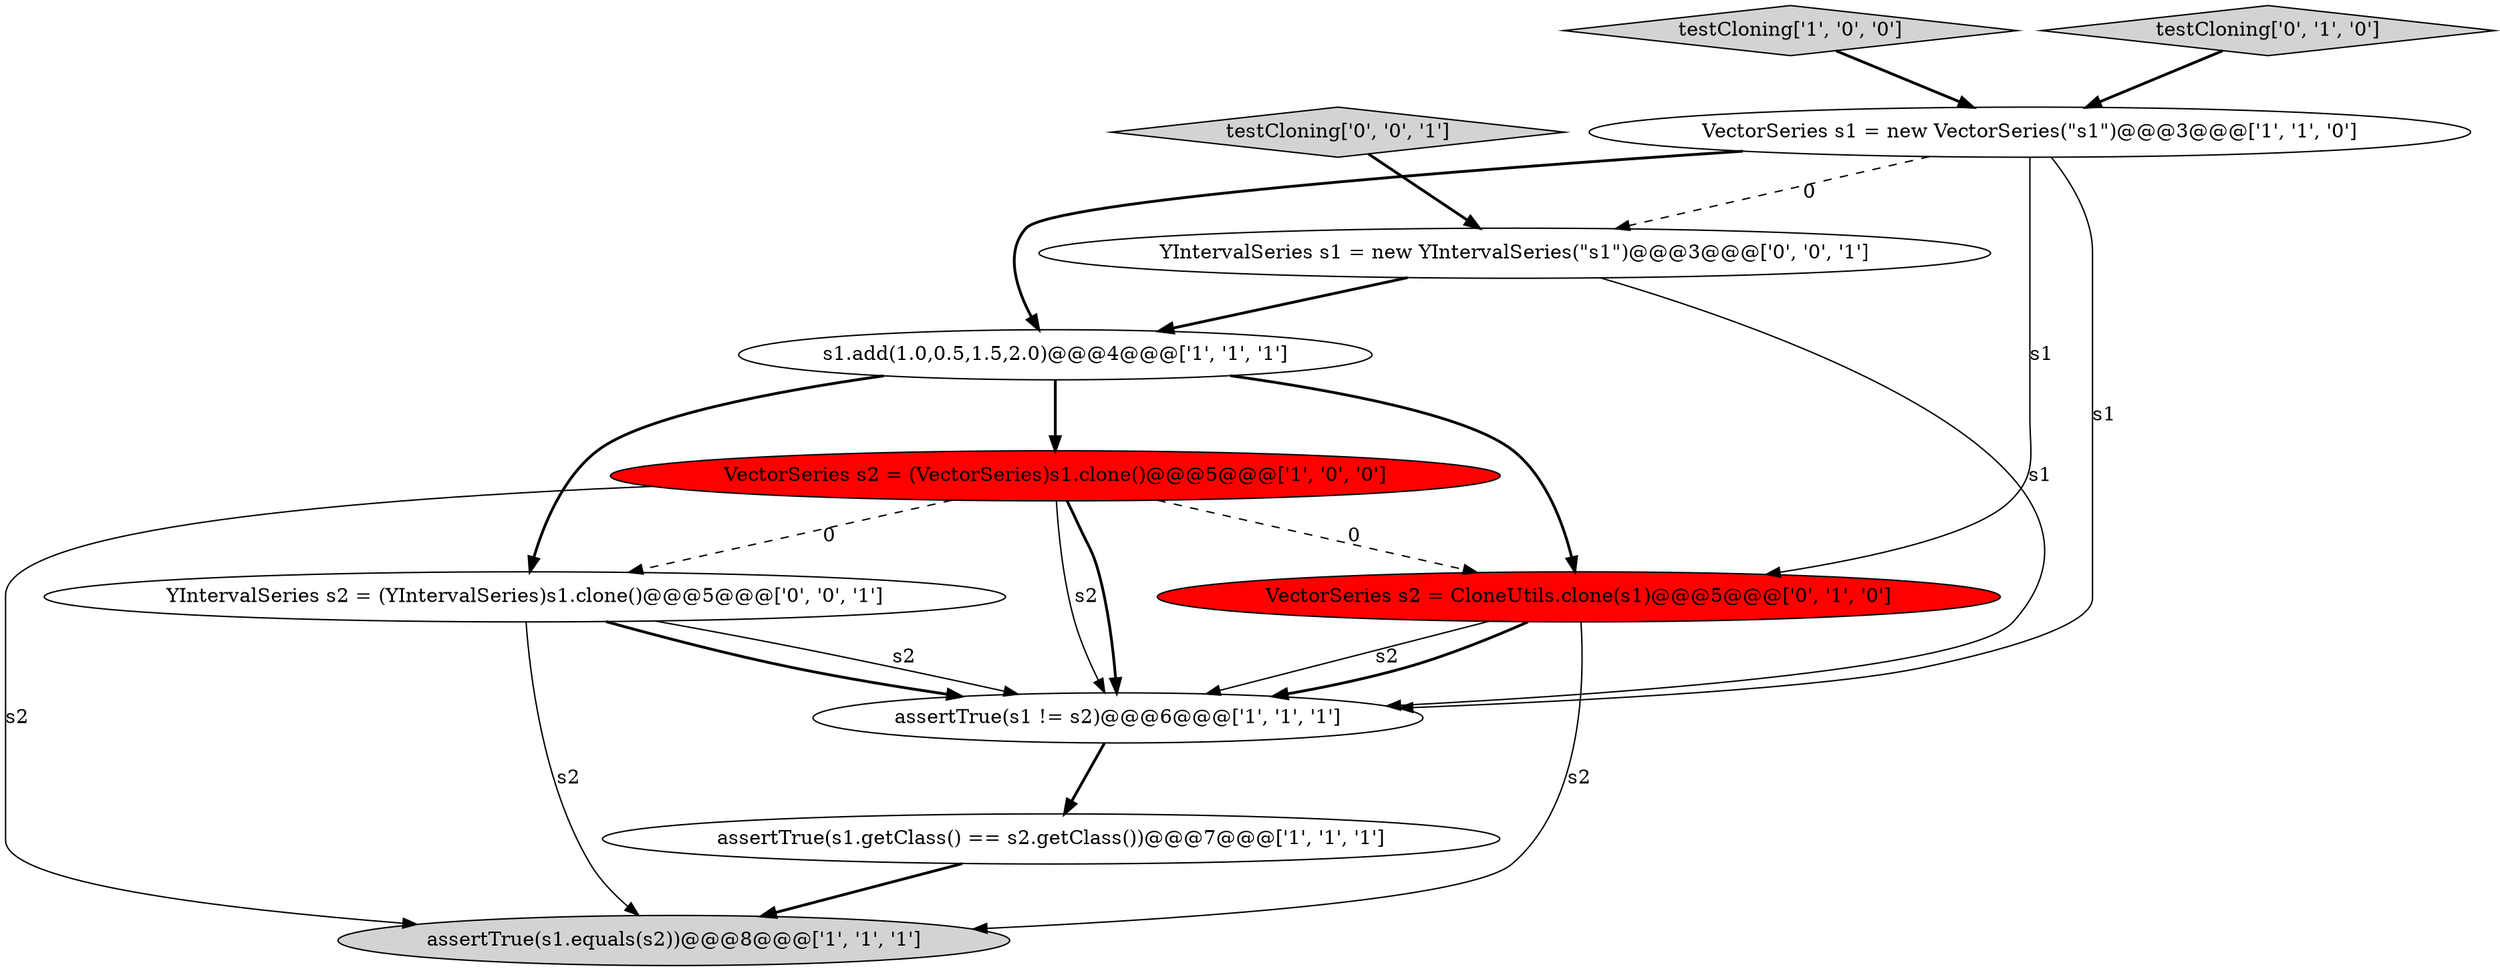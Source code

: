 digraph {
11 [style = filled, label = "YIntervalSeries s1 = new YIntervalSeries(\"s1\")@@@3@@@['0', '0', '1']", fillcolor = white, shape = ellipse image = "AAA0AAABBB3BBB"];
2 [style = filled, label = "VectorSeries s1 = new VectorSeries(\"s1\")@@@3@@@['1', '1', '0']", fillcolor = white, shape = ellipse image = "AAA0AAABBB1BBB"];
1 [style = filled, label = "testCloning['1', '0', '0']", fillcolor = lightgray, shape = diamond image = "AAA0AAABBB1BBB"];
10 [style = filled, label = "YIntervalSeries s2 = (YIntervalSeries)s1.clone()@@@5@@@['0', '0', '1']", fillcolor = white, shape = ellipse image = "AAA0AAABBB3BBB"];
8 [style = filled, label = "testCloning['0', '1', '0']", fillcolor = lightgray, shape = diamond image = "AAA0AAABBB2BBB"];
6 [style = filled, label = "s1.add(1.0,0.5,1.5,2.0)@@@4@@@['1', '1', '1']", fillcolor = white, shape = ellipse image = "AAA0AAABBB1BBB"];
5 [style = filled, label = "assertTrue(s1 != s2)@@@6@@@['1', '1', '1']", fillcolor = white, shape = ellipse image = "AAA0AAABBB1BBB"];
7 [style = filled, label = "VectorSeries s2 = CloneUtils.clone(s1)@@@5@@@['0', '1', '0']", fillcolor = red, shape = ellipse image = "AAA1AAABBB2BBB"];
0 [style = filled, label = "assertTrue(s1.equals(s2))@@@8@@@['1', '1', '1']", fillcolor = lightgray, shape = ellipse image = "AAA0AAABBB1BBB"];
4 [style = filled, label = "assertTrue(s1.getClass() == s2.getClass())@@@7@@@['1', '1', '1']", fillcolor = white, shape = ellipse image = "AAA0AAABBB1BBB"];
9 [style = filled, label = "testCloning['0', '0', '1']", fillcolor = lightgray, shape = diamond image = "AAA0AAABBB3BBB"];
3 [style = filled, label = "VectorSeries s2 = (VectorSeries)s1.clone()@@@5@@@['1', '0', '0']", fillcolor = red, shape = ellipse image = "AAA1AAABBB1BBB"];
6->3 [style = bold, label=""];
9->11 [style = bold, label=""];
3->7 [style = dashed, label="0"];
2->6 [style = bold, label=""];
2->5 [style = solid, label="s1"];
10->5 [style = solid, label="s2"];
11->6 [style = bold, label=""];
11->5 [style = solid, label="s1"];
7->5 [style = solid, label="s2"];
3->0 [style = solid, label="s2"];
4->0 [style = bold, label=""];
7->0 [style = solid, label="s2"];
3->5 [style = solid, label="s2"];
3->5 [style = bold, label=""];
7->5 [style = bold, label=""];
10->5 [style = bold, label=""];
8->2 [style = bold, label=""];
6->10 [style = bold, label=""];
5->4 [style = bold, label=""];
2->11 [style = dashed, label="0"];
1->2 [style = bold, label=""];
3->10 [style = dashed, label="0"];
6->7 [style = bold, label=""];
2->7 [style = solid, label="s1"];
10->0 [style = solid, label="s2"];
}
